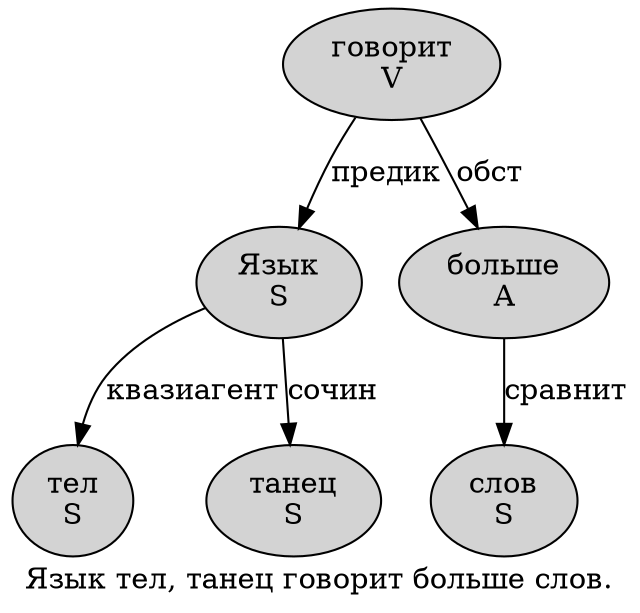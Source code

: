 digraph SENTENCE_1202 {
	graph [label="Язык тел, танец говорит больше слов."]
	node [style=filled]
		0 [label="Язык
S" color="" fillcolor=lightgray penwidth=1 shape=ellipse]
		1 [label="тел
S" color="" fillcolor=lightgray penwidth=1 shape=ellipse]
		3 [label="танец
S" color="" fillcolor=lightgray penwidth=1 shape=ellipse]
		4 [label="говорит
V" color="" fillcolor=lightgray penwidth=1 shape=ellipse]
		5 [label="больше
A" color="" fillcolor=lightgray penwidth=1 shape=ellipse]
		6 [label="слов
S" color="" fillcolor=lightgray penwidth=1 shape=ellipse]
			0 -> 1 [label="квазиагент"]
			0 -> 3 [label="сочин"]
			4 -> 0 [label="предик"]
			4 -> 5 [label="обст"]
			5 -> 6 [label="сравнит"]
}